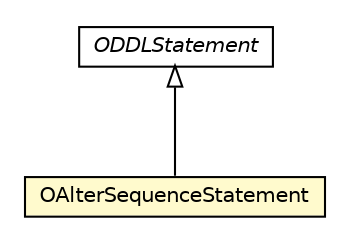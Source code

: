 #!/usr/local/bin/dot
#
# Class diagram 
# Generated by UMLGraph version R5_6-24-gf6e263 (http://www.umlgraph.org/)
#

digraph G {
	edge [fontname="Helvetica",fontsize=10,labelfontname="Helvetica",labelfontsize=10];
	node [fontname="Helvetica",fontsize=10,shape=plaintext];
	nodesep=0.25;
	ranksep=0.5;
	// com.orientechnologies.orient.core.sql.parser.ODDLStatement
	c1288890 [label=<<table title="com.orientechnologies.orient.core.sql.parser.ODDLStatement" border="0" cellborder="1" cellspacing="0" cellpadding="2" port="p" href="./ODDLStatement.html">
		<tr><td><table border="0" cellspacing="0" cellpadding="1">
<tr><td align="center" balign="center"><font face="Helvetica-Oblique"> ODDLStatement </font></td></tr>
		</table></td></tr>
		</table>>, URL="./ODDLStatement.html", fontname="Helvetica", fontcolor="black", fontsize=10.0];
	// com.orientechnologies.orient.core.sql.parser.OAlterSequenceStatement
	c1288992 [label=<<table title="com.orientechnologies.orient.core.sql.parser.OAlterSequenceStatement" border="0" cellborder="1" cellspacing="0" cellpadding="2" port="p" bgcolor="lemonChiffon" href="./OAlterSequenceStatement.html">
		<tr><td><table border="0" cellspacing="0" cellpadding="1">
<tr><td align="center" balign="center"> OAlterSequenceStatement </td></tr>
		</table></td></tr>
		</table>>, URL="./OAlterSequenceStatement.html", fontname="Helvetica", fontcolor="black", fontsize=10.0];
	//com.orientechnologies.orient.core.sql.parser.OAlterSequenceStatement extends com.orientechnologies.orient.core.sql.parser.ODDLStatement
	c1288890:p -> c1288992:p [dir=back,arrowtail=empty];
}

